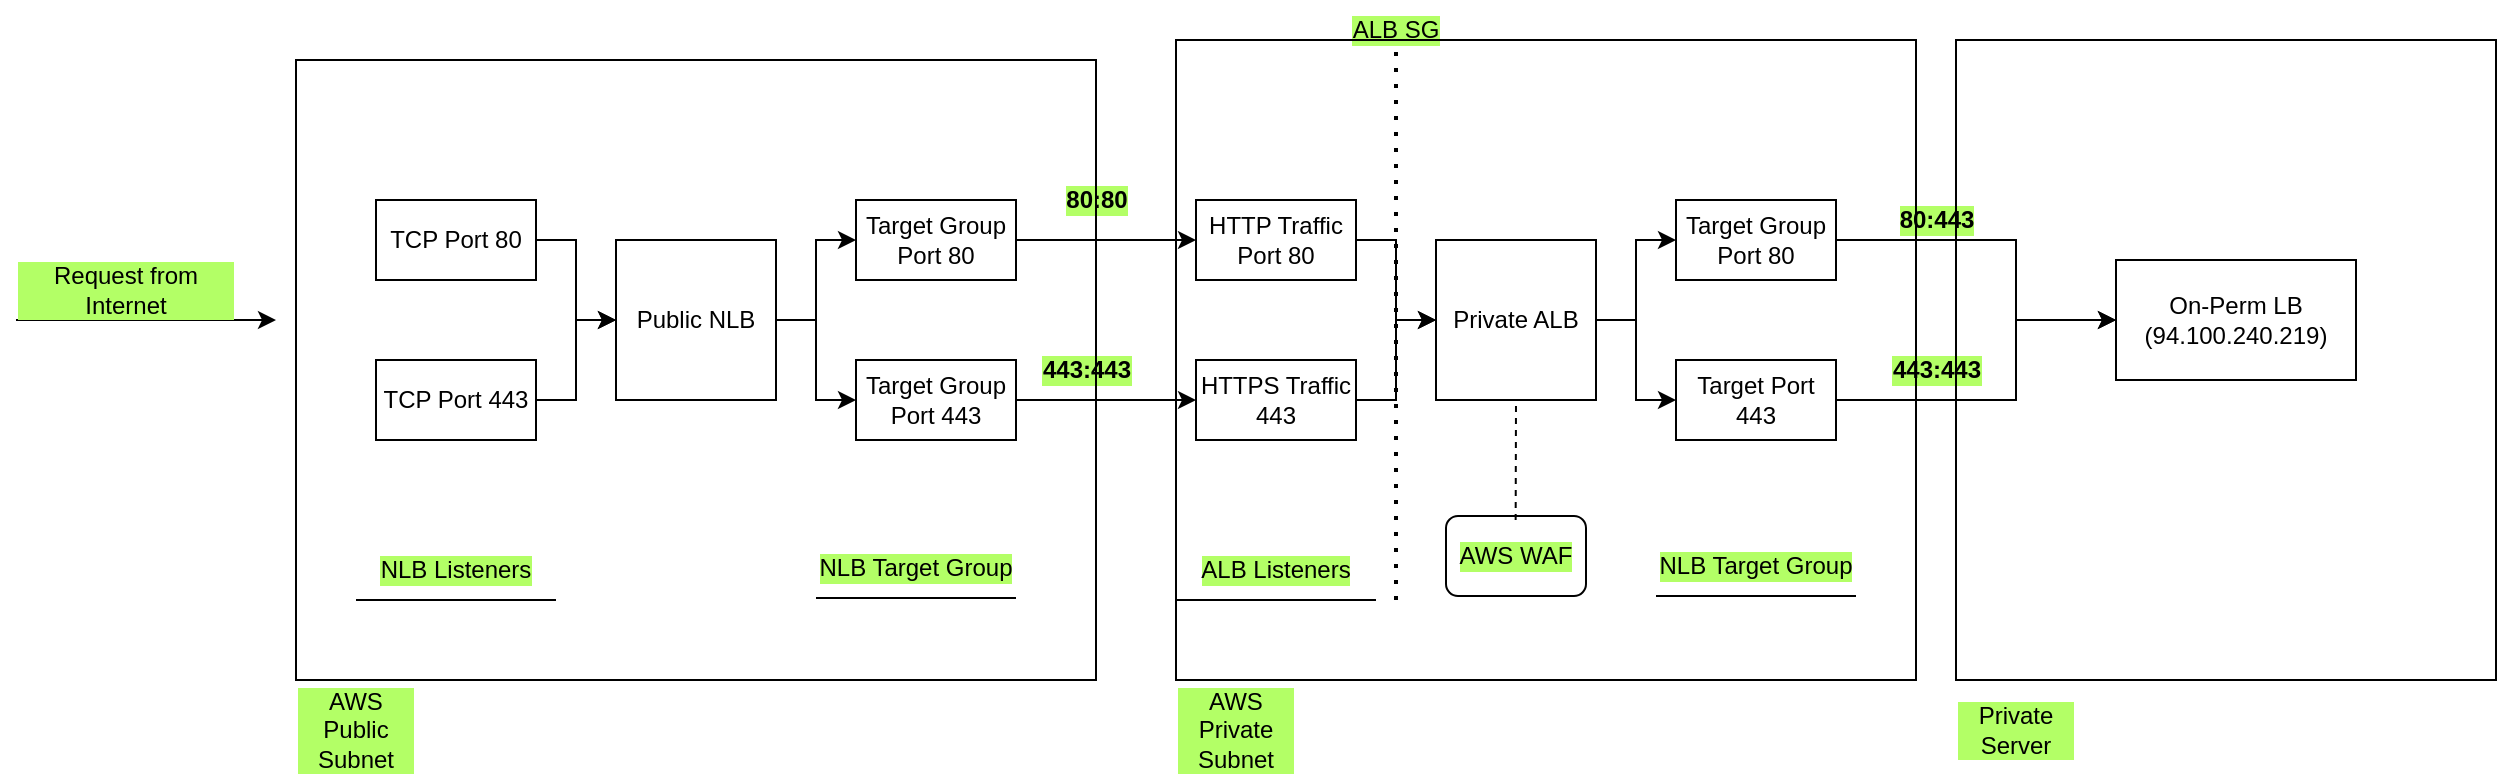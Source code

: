 <mxfile version="15.5.9" type="github">
  <diagram id="pCYF1ZupuWEemld1GSwe" name="Page-1">
    <mxGraphModel dx="1826" dy="587" grid="1" gridSize="10" guides="1" tooltips="1" connect="1" arrows="1" fold="1" page="1" pageScale="1" pageWidth="850" pageHeight="1100" math="0" shadow="0">
      <root>
        <mxCell id="0" />
        <mxCell id="1" parent="0" />
        <mxCell id="EBzi6UNPib7ds7rI71un-5" style="edgeStyle=orthogonalEdgeStyle;rounded=0;orthogonalLoop=1;jettySize=auto;html=1;exitX=1;exitY=0.5;exitDx=0;exitDy=0;entryX=0;entryY=0.5;entryDx=0;entryDy=0;" edge="1" parent="1" source="EBzi6UNPib7ds7rI71un-1" target="EBzi6UNPib7ds7rI71un-4">
          <mxGeometry relative="1" as="geometry" />
        </mxCell>
        <mxCell id="EBzi6UNPib7ds7rI71un-1" value="TCP Port 80" style="rounded=0;whiteSpace=wrap;html=1;" vertex="1" parent="1">
          <mxGeometry x="70" y="120" width="80" height="40" as="geometry" />
        </mxCell>
        <mxCell id="EBzi6UNPib7ds7rI71un-7" style="edgeStyle=orthogonalEdgeStyle;rounded=0;orthogonalLoop=1;jettySize=auto;html=1;exitX=1;exitY=0.5;exitDx=0;exitDy=0;entryX=0;entryY=0.5;entryDx=0;entryDy=0;" edge="1" parent="1" source="EBzi6UNPib7ds7rI71un-2" target="EBzi6UNPib7ds7rI71un-4">
          <mxGeometry relative="1" as="geometry" />
        </mxCell>
        <mxCell id="EBzi6UNPib7ds7rI71un-2" value="TCP Port 443" style="rounded=0;whiteSpace=wrap;html=1;" vertex="1" parent="1">
          <mxGeometry x="70" y="200" width="80" height="40" as="geometry" />
        </mxCell>
        <mxCell id="EBzi6UNPib7ds7rI71un-10" style="edgeStyle=orthogonalEdgeStyle;rounded=0;orthogonalLoop=1;jettySize=auto;html=1;exitX=1;exitY=0.5;exitDx=0;exitDy=0;entryX=0;entryY=0.5;entryDx=0;entryDy=0;" edge="1" parent="1" source="EBzi6UNPib7ds7rI71un-4" target="EBzi6UNPib7ds7rI71un-8">
          <mxGeometry relative="1" as="geometry" />
        </mxCell>
        <mxCell id="EBzi6UNPib7ds7rI71un-11" style="edgeStyle=orthogonalEdgeStyle;rounded=0;orthogonalLoop=1;jettySize=auto;html=1;exitX=1;exitY=0.5;exitDx=0;exitDy=0;entryX=0;entryY=0.5;entryDx=0;entryDy=0;" edge="1" parent="1" source="EBzi6UNPib7ds7rI71un-4" target="EBzi6UNPib7ds7rI71un-9">
          <mxGeometry relative="1" as="geometry" />
        </mxCell>
        <mxCell id="EBzi6UNPib7ds7rI71un-4" value="Public NLB" style="whiteSpace=wrap;html=1;aspect=fixed;" vertex="1" parent="1">
          <mxGeometry x="190" y="140" width="80" height="80" as="geometry" />
        </mxCell>
        <mxCell id="EBzi6UNPib7ds7rI71un-21" style="edgeStyle=orthogonalEdgeStyle;rounded=0;orthogonalLoop=1;jettySize=auto;html=1;exitX=1;exitY=0.5;exitDx=0;exitDy=0;" edge="1" parent="1" source="EBzi6UNPib7ds7rI71un-8" target="EBzi6UNPib7ds7rI71un-13">
          <mxGeometry relative="1" as="geometry" />
        </mxCell>
        <mxCell id="EBzi6UNPib7ds7rI71un-8" value="Target Group Port 80" style="rounded=0;whiteSpace=wrap;html=1;" vertex="1" parent="1">
          <mxGeometry x="310" y="120" width="80" height="40" as="geometry" />
        </mxCell>
        <mxCell id="EBzi6UNPib7ds7rI71un-22" style="edgeStyle=orthogonalEdgeStyle;rounded=0;orthogonalLoop=1;jettySize=auto;html=1;exitX=1;exitY=0.5;exitDx=0;exitDy=0;" edge="1" parent="1" source="EBzi6UNPib7ds7rI71un-9" target="EBzi6UNPib7ds7rI71un-15">
          <mxGeometry relative="1" as="geometry" />
        </mxCell>
        <mxCell id="EBzi6UNPib7ds7rI71un-9" value="Target Group Port 443" style="rounded=0;whiteSpace=wrap;html=1;" vertex="1" parent="1">
          <mxGeometry x="310" y="200" width="80" height="40" as="geometry" />
        </mxCell>
        <mxCell id="EBzi6UNPib7ds7rI71un-12" style="edgeStyle=orthogonalEdgeStyle;rounded=0;orthogonalLoop=1;jettySize=auto;html=1;exitX=1;exitY=0.5;exitDx=0;exitDy=0;entryX=0;entryY=0.5;entryDx=0;entryDy=0;" edge="1" source="EBzi6UNPib7ds7rI71un-13" target="EBzi6UNPib7ds7rI71un-18" parent="1">
          <mxGeometry relative="1" as="geometry" />
        </mxCell>
        <mxCell id="EBzi6UNPib7ds7rI71un-13" value="HTTP Traffic Port 80" style="rounded=0;whiteSpace=wrap;html=1;" vertex="1" parent="1">
          <mxGeometry x="480" y="120" width="80" height="40" as="geometry" />
        </mxCell>
        <mxCell id="EBzi6UNPib7ds7rI71un-14" style="edgeStyle=orthogonalEdgeStyle;rounded=0;orthogonalLoop=1;jettySize=auto;html=1;exitX=1;exitY=0.5;exitDx=0;exitDy=0;entryX=0;entryY=0.5;entryDx=0;entryDy=0;" edge="1" source="EBzi6UNPib7ds7rI71un-15" target="EBzi6UNPib7ds7rI71un-18" parent="1">
          <mxGeometry relative="1" as="geometry" />
        </mxCell>
        <mxCell id="EBzi6UNPib7ds7rI71un-15" value="HTTPS Traffic 443" style="rounded=0;whiteSpace=wrap;html=1;" vertex="1" parent="1">
          <mxGeometry x="480" y="200" width="80" height="40" as="geometry" />
        </mxCell>
        <mxCell id="EBzi6UNPib7ds7rI71un-16" style="edgeStyle=orthogonalEdgeStyle;rounded=0;orthogonalLoop=1;jettySize=auto;html=1;exitX=1;exitY=0.5;exitDx=0;exitDy=0;entryX=0;entryY=0.5;entryDx=0;entryDy=0;" edge="1" source="EBzi6UNPib7ds7rI71un-18" target="EBzi6UNPib7ds7rI71un-19" parent="1">
          <mxGeometry relative="1" as="geometry" />
        </mxCell>
        <mxCell id="EBzi6UNPib7ds7rI71un-17" style="edgeStyle=orthogonalEdgeStyle;rounded=0;orthogonalLoop=1;jettySize=auto;html=1;exitX=1;exitY=0.5;exitDx=0;exitDy=0;entryX=0;entryY=0.5;entryDx=0;entryDy=0;" edge="1" source="EBzi6UNPib7ds7rI71un-18" target="EBzi6UNPib7ds7rI71un-20" parent="1">
          <mxGeometry relative="1" as="geometry" />
        </mxCell>
        <mxCell id="EBzi6UNPib7ds7rI71un-18" value="Private ALB" style="whiteSpace=wrap;html=1;aspect=fixed;" vertex="1" parent="1">
          <mxGeometry x="600" y="140" width="80" height="80" as="geometry" />
        </mxCell>
        <mxCell id="EBzi6UNPib7ds7rI71un-26" style="edgeStyle=orthogonalEdgeStyle;rounded=0;orthogonalLoop=1;jettySize=auto;html=1;exitX=1;exitY=0.5;exitDx=0;exitDy=0;entryX=0;entryY=0.5;entryDx=0;entryDy=0;" edge="1" parent="1" source="EBzi6UNPib7ds7rI71un-19" target="EBzi6UNPib7ds7rI71un-25">
          <mxGeometry relative="1" as="geometry">
            <Array as="points">
              <mxPoint x="890" y="140" />
              <mxPoint x="890" y="180" />
            </Array>
          </mxGeometry>
        </mxCell>
        <mxCell id="EBzi6UNPib7ds7rI71un-19" value="Target Group Port 80" style="rounded=0;whiteSpace=wrap;html=1;" vertex="1" parent="1">
          <mxGeometry x="720" y="120" width="80" height="40" as="geometry" />
        </mxCell>
        <mxCell id="EBzi6UNPib7ds7rI71un-28" style="edgeStyle=orthogonalEdgeStyle;rounded=0;orthogonalLoop=1;jettySize=auto;html=1;exitX=1;exitY=0.5;exitDx=0;exitDy=0;entryX=0;entryY=0.5;entryDx=0;entryDy=0;" edge="1" parent="1" source="EBzi6UNPib7ds7rI71un-20" target="EBzi6UNPib7ds7rI71un-25">
          <mxGeometry relative="1" as="geometry">
            <Array as="points">
              <mxPoint x="890" y="220" />
              <mxPoint x="890" y="180" />
            </Array>
          </mxGeometry>
        </mxCell>
        <mxCell id="EBzi6UNPib7ds7rI71un-20" value="Target Port 443" style="rounded=0;whiteSpace=wrap;html=1;" vertex="1" parent="1">
          <mxGeometry x="720" y="200" width="80" height="40" as="geometry" />
        </mxCell>
        <mxCell id="EBzi6UNPib7ds7rI71un-24" value="&lt;b&gt;443:443&lt;/b&gt;" style="text;html=1;align=center;verticalAlign=middle;resizable=0;points=[];autosize=1;strokeColor=none;fillColor=none;labelBackgroundColor=#B3FF66;" vertex="1" parent="1">
          <mxGeometry x="395" y="195" width="60" height="20" as="geometry" />
        </mxCell>
        <mxCell id="EBzi6UNPib7ds7rI71un-25" value="On-Perm LB (&lt;span class=&quot;col-s-10 col-xxs-12 linkifyWrapper--3jj-MXH70a&quot;&gt;94.100.240.219)&lt;/span&gt;" style="rounded=0;whiteSpace=wrap;html=1;labelBackgroundColor=none;" vertex="1" parent="1">
          <mxGeometry x="940" y="150" width="120" height="60" as="geometry" />
        </mxCell>
        <mxCell id="EBzi6UNPib7ds7rI71un-29" value="&lt;b&gt;80:443&lt;/b&gt;" style="text;html=1;align=center;verticalAlign=middle;resizable=0;points=[];autosize=1;strokeColor=none;fillColor=none;labelBackgroundColor=#B3FF66;" vertex="1" parent="1">
          <mxGeometry x="825" y="120" width="50" height="20" as="geometry" />
        </mxCell>
        <mxCell id="EBzi6UNPib7ds7rI71un-33" value="&lt;b&gt;443:443&lt;/b&gt;" style="text;html=1;align=center;verticalAlign=middle;resizable=0;points=[];autosize=1;strokeColor=none;fillColor=none;labelBackgroundColor=#B3FF66;" vertex="1" parent="1">
          <mxGeometry x="820" y="195" width="60" height="20" as="geometry" />
        </mxCell>
        <mxCell id="EBzi6UNPib7ds7rI71un-34" value="&lt;b&gt;80:80&lt;/b&gt;" style="text;html=1;align=center;verticalAlign=middle;resizable=0;points=[];autosize=1;strokeColor=none;fillColor=none;labelBackgroundColor=#B3FF66;" vertex="1" parent="1">
          <mxGeometry x="405" y="110" width="50" height="20" as="geometry" />
        </mxCell>
        <mxCell id="EBzi6UNPib7ds7rI71un-36" value="" style="endArrow=none;dashed=1;html=1;dashPattern=1 3;strokeWidth=2;rounded=0;" edge="1" parent="1">
          <mxGeometry width="50" height="50" relative="1" as="geometry">
            <mxPoint x="580" y="320" as="sourcePoint" />
            <mxPoint x="580" y="40" as="targetPoint" />
            <Array as="points" />
          </mxGeometry>
        </mxCell>
        <mxCell id="EBzi6UNPib7ds7rI71un-37" value="ALB SG" style="text;html=1;strokeColor=none;fillColor=none;align=center;verticalAlign=middle;whiteSpace=wrap;rounded=0;labelBackgroundColor=#B3FF66;" vertex="1" parent="1">
          <mxGeometry x="550" y="20" width="60" height="30" as="geometry" />
        </mxCell>
        <mxCell id="EBzi6UNPib7ds7rI71un-38" value="" style="endArrow=none;html=1;rounded=0;" edge="1" parent="1">
          <mxGeometry width="50" height="50" relative="1" as="geometry">
            <mxPoint x="60" y="320" as="sourcePoint" />
            <mxPoint x="160" y="320" as="targetPoint" />
          </mxGeometry>
        </mxCell>
        <mxCell id="EBzi6UNPib7ds7rI71un-40" value="NLB Listeners" style="text;html=1;strokeColor=none;fillColor=none;align=center;verticalAlign=middle;whiteSpace=wrap;rounded=0;labelBackgroundColor=#B3FF66;" vertex="1" parent="1">
          <mxGeometry x="60" y="290" width="100" height="30" as="geometry" />
        </mxCell>
        <mxCell id="EBzi6UNPib7ds7rI71un-43" value="" style="endArrow=none;html=1;rounded=0;" edge="1" parent="1">
          <mxGeometry width="50" height="50" relative="1" as="geometry">
            <mxPoint x="470" y="320" as="sourcePoint" />
            <mxPoint x="570" y="320" as="targetPoint" />
          </mxGeometry>
        </mxCell>
        <mxCell id="EBzi6UNPib7ds7rI71un-44" value="ALB Listeners" style="text;html=1;strokeColor=none;fillColor=none;align=center;verticalAlign=middle;whiteSpace=wrap;rounded=0;labelBackgroundColor=#B3FF66;" vertex="1" parent="1">
          <mxGeometry x="470" y="290" width="100" height="30" as="geometry" />
        </mxCell>
        <mxCell id="EBzi6UNPib7ds7rI71un-45" value="" style="endArrow=none;html=1;rounded=0;" edge="1" parent="1">
          <mxGeometry width="50" height="50" relative="1" as="geometry">
            <mxPoint x="290" y="319" as="sourcePoint" />
            <mxPoint x="390" y="319" as="targetPoint" />
          </mxGeometry>
        </mxCell>
        <mxCell id="EBzi6UNPib7ds7rI71un-46" value="NLB Target Group" style="text;html=1;strokeColor=none;fillColor=none;align=center;verticalAlign=middle;whiteSpace=wrap;rounded=0;labelBackgroundColor=#B3FF66;" vertex="1" parent="1">
          <mxGeometry x="290" y="289" width="100" height="30" as="geometry" />
        </mxCell>
        <mxCell id="EBzi6UNPib7ds7rI71un-48" value="" style="endArrow=none;html=1;rounded=0;" edge="1" parent="1">
          <mxGeometry width="50" height="50" relative="1" as="geometry">
            <mxPoint x="710" y="318" as="sourcePoint" />
            <mxPoint x="810" y="318" as="targetPoint" />
          </mxGeometry>
        </mxCell>
        <mxCell id="EBzi6UNPib7ds7rI71un-49" value="NLB Target Group" style="text;html=1;strokeColor=none;fillColor=none;align=center;verticalAlign=middle;whiteSpace=wrap;rounded=0;labelBackgroundColor=#B3FF66;" vertex="1" parent="1">
          <mxGeometry x="710" y="288" width="100" height="30" as="geometry" />
        </mxCell>
        <mxCell id="EBzi6UNPib7ds7rI71un-50" value="" style="endArrow=classic;html=1;rounded=0;" edge="1" parent="1">
          <mxGeometry width="50" height="50" relative="1" as="geometry">
            <mxPoint x="-110" y="180" as="sourcePoint" />
            <mxPoint x="20" y="180" as="targetPoint" />
          </mxGeometry>
        </mxCell>
        <mxCell id="EBzi6UNPib7ds7rI71un-51" value="Request from Internet" style="text;html=1;strokeColor=none;fillColor=none;align=center;verticalAlign=middle;whiteSpace=wrap;rounded=0;labelBackgroundColor=#B3FF66;" vertex="1" parent="1">
          <mxGeometry x="-110" y="150" width="110" height="30" as="geometry" />
        </mxCell>
        <mxCell id="EBzi6UNPib7ds7rI71un-53" value="" style="rounded=0;whiteSpace=wrap;html=1;labelBackgroundColor=#B3FF66;fillColor=none;gradientColor=none;" vertex="1" parent="1">
          <mxGeometry x="30" y="50" width="400" height="310" as="geometry" />
        </mxCell>
        <mxCell id="EBzi6UNPib7ds7rI71un-54" value="AWS Public Subnet" style="text;html=1;strokeColor=none;fillColor=none;align=center;verticalAlign=middle;whiteSpace=wrap;rounded=0;labelBackgroundColor=#B3FF66;" vertex="1" parent="1">
          <mxGeometry x="30" y="370" width="60" height="30" as="geometry" />
        </mxCell>
        <mxCell id="EBzi6UNPib7ds7rI71un-55" value="" style="rounded=0;whiteSpace=wrap;html=1;labelBackgroundColor=#B3FF66;fillColor=none;gradientColor=none;" vertex="1" parent="1">
          <mxGeometry x="470" y="40" width="370" height="320" as="geometry" />
        </mxCell>
        <mxCell id="EBzi6UNPib7ds7rI71un-56" value="AWS Private Subnet" style="text;html=1;strokeColor=none;fillColor=none;align=center;verticalAlign=middle;whiteSpace=wrap;rounded=0;labelBackgroundColor=#B3FF66;" vertex="1" parent="1">
          <mxGeometry x="470" y="370" width="60" height="30" as="geometry" />
        </mxCell>
        <mxCell id="EBzi6UNPib7ds7rI71un-57" value="" style="rounded=0;whiteSpace=wrap;html=1;labelBackgroundColor=#B3FF66;fillColor=none;gradientColor=none;" vertex="1" parent="1">
          <mxGeometry x="860" y="40" width="270" height="320" as="geometry" />
        </mxCell>
        <mxCell id="EBzi6UNPib7ds7rI71un-58" value="Private Server" style="text;html=1;strokeColor=none;fillColor=none;align=center;verticalAlign=middle;whiteSpace=wrap;rounded=0;labelBackgroundColor=#B3FF66;" vertex="1" parent="1">
          <mxGeometry x="860" y="370" width="60" height="30" as="geometry" />
        </mxCell>
        <mxCell id="EBzi6UNPib7ds7rI71un-59" value="" style="endArrow=none;dashed=1;html=1;rounded=0;exitX=0.459;exitY=0.75;exitDx=0;exitDy=0;exitPerimeter=0;" edge="1" parent="1" source="EBzi6UNPib7ds7rI71un-55">
          <mxGeometry width="50" height="50" relative="1" as="geometry">
            <mxPoint x="620" y="250" as="sourcePoint" />
            <mxPoint x="640" y="220" as="targetPoint" />
          </mxGeometry>
        </mxCell>
        <mxCell id="EBzi6UNPib7ds7rI71un-60" value="AWS WAF" style="rounded=1;whiteSpace=wrap;html=1;labelBackgroundColor=#B3FF66;fillColor=none;gradientColor=none;" vertex="1" parent="1">
          <mxGeometry x="605" y="278" width="70" height="40" as="geometry" />
        </mxCell>
      </root>
    </mxGraphModel>
  </diagram>
</mxfile>
